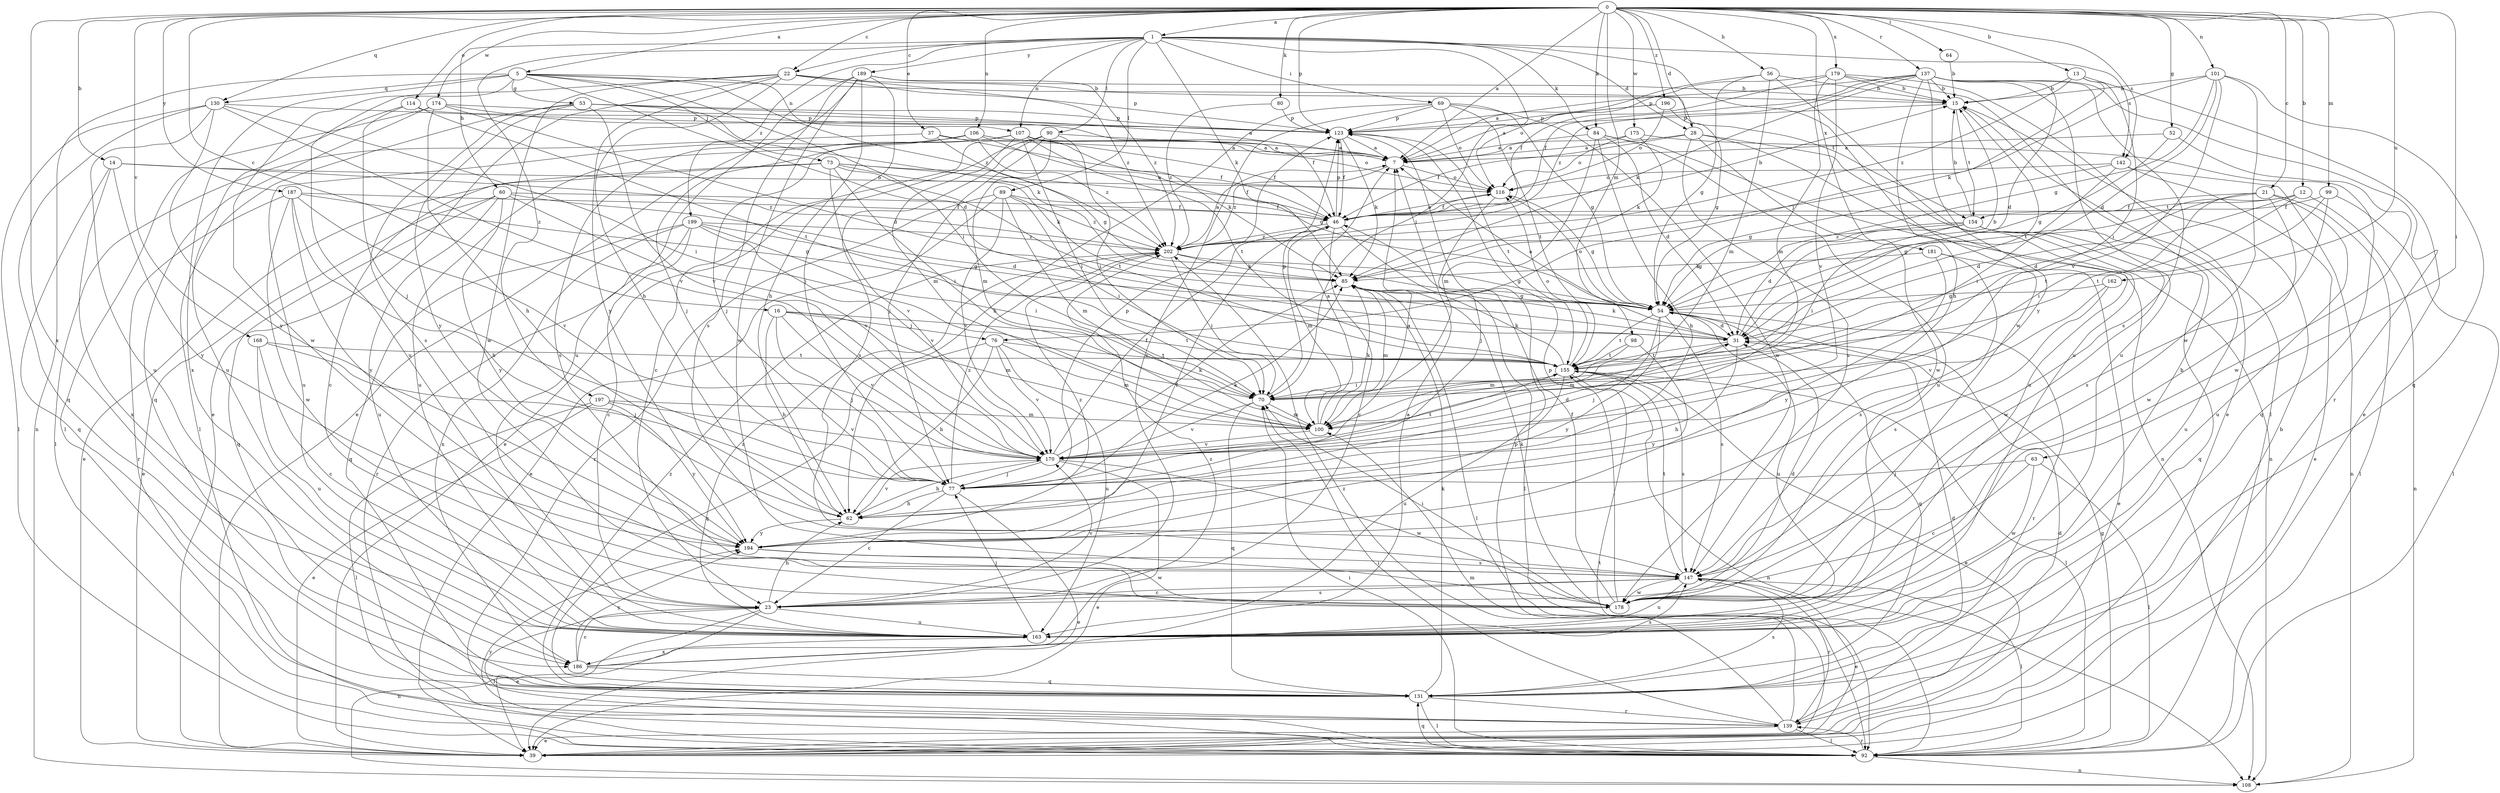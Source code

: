 strict digraph  {
0;
1;
5;
7;
12;
13;
14;
15;
16;
21;
22;
23;
28;
31;
37;
39;
46;
52;
53;
54;
56;
60;
62;
63;
64;
69;
70;
73;
76;
77;
80;
84;
85;
89;
90;
92;
98;
99;
100;
101;
106;
107;
108;
114;
116;
123;
130;
131;
137;
139;
142;
147;
154;
155;
162;
163;
168;
170;
174;
175;
178;
179;
181;
186;
187;
189;
194;
196;
197;
199;
202;
0 -> 1  [label=a];
0 -> 5  [label=a];
0 -> 7  [label=a];
0 -> 12  [label=b];
0 -> 13  [label=b];
0 -> 14  [label=b];
0 -> 16  [label=c];
0 -> 21  [label=c];
0 -> 22  [label=c];
0 -> 28  [label=d];
0 -> 37  [label=e];
0 -> 52  [label=g];
0 -> 56  [label=h];
0 -> 63  [label=i];
0 -> 64  [label=i];
0 -> 80  [label=k];
0 -> 84  [label=k];
0 -> 98  [label=m];
0 -> 99  [label=m];
0 -> 101  [label=n];
0 -> 106  [label=n];
0 -> 114  [label=o];
0 -> 123  [label=p];
0 -> 130  [label=q];
0 -> 137  [label=r];
0 -> 142  [label=s];
0 -> 162  [label=u];
0 -> 168  [label=v];
0 -> 174  [label=w];
0 -> 175  [label=w];
0 -> 179  [label=x];
0 -> 181  [label=x];
0 -> 186  [label=x];
0 -> 187  [label=y];
0 -> 196  [label=z];
1 -> 22  [label=c];
1 -> 28  [label=d];
1 -> 60  [label=h];
1 -> 69  [label=i];
1 -> 70  [label=i];
1 -> 84  [label=k];
1 -> 85  [label=k];
1 -> 89  [label=l];
1 -> 90  [label=l];
1 -> 107  [label=n];
1 -> 142  [label=s];
1 -> 178  [label=w];
1 -> 189  [label=y];
1 -> 197  [label=z];
1 -> 199  [label=z];
5 -> 31  [label=d];
5 -> 53  [label=g];
5 -> 70  [label=i];
5 -> 73  [label=j];
5 -> 107  [label=n];
5 -> 108  [label=n];
5 -> 130  [label=q];
5 -> 154  [label=t];
5 -> 178  [label=w];
5 -> 186  [label=x];
5 -> 202  [label=z];
7 -> 116  [label=o];
7 -> 202  [label=z];
12 -> 31  [label=d];
12 -> 54  [label=g];
12 -> 70  [label=i];
12 -> 108  [label=n];
12 -> 154  [label=t];
13 -> 15  [label=b];
13 -> 39  [label=e];
13 -> 70  [label=i];
13 -> 76  [label=j];
13 -> 202  [label=z];
14 -> 116  [label=o];
14 -> 131  [label=q];
14 -> 186  [label=x];
14 -> 194  [label=y];
14 -> 202  [label=z];
15 -> 123  [label=p];
15 -> 154  [label=t];
15 -> 155  [label=t];
16 -> 62  [label=h];
16 -> 76  [label=j];
16 -> 77  [label=j];
16 -> 100  [label=m];
16 -> 155  [label=t];
16 -> 170  [label=v];
21 -> 31  [label=d];
21 -> 46  [label=f];
21 -> 92  [label=l];
21 -> 155  [label=t];
21 -> 163  [label=u];
21 -> 178  [label=w];
22 -> 15  [label=b];
22 -> 39  [label=e];
22 -> 62  [label=h];
22 -> 123  [label=p];
22 -> 163  [label=u];
22 -> 178  [label=w];
22 -> 194  [label=y];
22 -> 202  [label=z];
23 -> 39  [label=e];
23 -> 62  [label=h];
23 -> 92  [label=l];
23 -> 108  [label=n];
23 -> 147  [label=s];
23 -> 163  [label=u];
23 -> 170  [label=v];
28 -> 7  [label=a];
28 -> 46  [label=f];
28 -> 108  [label=n];
28 -> 147  [label=s];
28 -> 163  [label=u];
28 -> 178  [label=w];
31 -> 7  [label=a];
31 -> 15  [label=b];
31 -> 62  [label=h];
31 -> 85  [label=k];
31 -> 100  [label=m];
31 -> 155  [label=t];
37 -> 7  [label=a];
37 -> 46  [label=f];
37 -> 54  [label=g];
37 -> 92  [label=l];
39 -> 15  [label=b];
39 -> 123  [label=p];
46 -> 15  [label=b];
46 -> 23  [label=c];
46 -> 92  [label=l];
46 -> 100  [label=m];
46 -> 116  [label=o];
46 -> 123  [label=p];
46 -> 202  [label=z];
52 -> 7  [label=a];
52 -> 54  [label=g];
52 -> 178  [label=w];
53 -> 7  [label=a];
53 -> 85  [label=k];
53 -> 92  [label=l];
53 -> 123  [label=p];
53 -> 147  [label=s];
53 -> 170  [label=v];
53 -> 194  [label=y];
54 -> 31  [label=d];
54 -> 77  [label=j];
54 -> 116  [label=o];
54 -> 131  [label=q];
54 -> 139  [label=r];
54 -> 147  [label=s];
54 -> 155  [label=t];
54 -> 163  [label=u];
54 -> 194  [label=y];
56 -> 7  [label=a];
56 -> 15  [label=b];
56 -> 54  [label=g];
56 -> 100  [label=m];
56 -> 163  [label=u];
60 -> 31  [label=d];
60 -> 39  [label=e];
60 -> 46  [label=f];
60 -> 131  [label=q];
60 -> 163  [label=u];
60 -> 170  [label=v];
60 -> 194  [label=y];
62 -> 170  [label=v];
62 -> 194  [label=y];
63 -> 23  [label=c];
63 -> 77  [label=j];
63 -> 92  [label=l];
63 -> 178  [label=w];
64 -> 15  [label=b];
69 -> 23  [label=c];
69 -> 54  [label=g];
69 -> 62  [label=h];
69 -> 116  [label=o];
69 -> 123  [label=p];
69 -> 155  [label=t];
69 -> 178  [label=w];
70 -> 100  [label=m];
70 -> 123  [label=p];
70 -> 131  [label=q];
70 -> 170  [label=v];
73 -> 23  [label=c];
73 -> 39  [label=e];
73 -> 46  [label=f];
73 -> 70  [label=i];
73 -> 85  [label=k];
73 -> 116  [label=o];
73 -> 155  [label=t];
73 -> 170  [label=v];
76 -> 62  [label=h];
76 -> 100  [label=m];
76 -> 131  [label=q];
76 -> 155  [label=t];
76 -> 163  [label=u];
76 -> 170  [label=v];
77 -> 7  [label=a];
77 -> 23  [label=c];
77 -> 39  [label=e];
77 -> 62  [label=h];
77 -> 85  [label=k];
77 -> 123  [label=p];
77 -> 202  [label=z];
80 -> 123  [label=p];
80 -> 202  [label=z];
84 -> 7  [label=a];
84 -> 31  [label=d];
84 -> 62  [label=h];
84 -> 100  [label=m];
84 -> 108  [label=n];
84 -> 163  [label=u];
85 -> 54  [label=g];
85 -> 92  [label=l];
85 -> 100  [label=m];
89 -> 39  [label=e];
89 -> 46  [label=f];
89 -> 70  [label=i];
89 -> 100  [label=m];
89 -> 139  [label=r];
89 -> 170  [label=v];
89 -> 202  [label=z];
90 -> 7  [label=a];
90 -> 23  [label=c];
90 -> 39  [label=e];
90 -> 70  [label=i];
90 -> 77  [label=j];
90 -> 100  [label=m];
90 -> 147  [label=s];
92 -> 54  [label=g];
92 -> 70  [label=i];
92 -> 108  [label=n];
92 -> 131  [label=q];
92 -> 139  [label=r];
92 -> 155  [label=t];
92 -> 194  [label=y];
98 -> 100  [label=m];
98 -> 155  [label=t];
98 -> 194  [label=y];
99 -> 46  [label=f];
99 -> 92  [label=l];
99 -> 147  [label=s];
99 -> 155  [label=t];
100 -> 7  [label=a];
100 -> 85  [label=k];
100 -> 170  [label=v];
101 -> 15  [label=b];
101 -> 31  [label=d];
101 -> 54  [label=g];
101 -> 85  [label=k];
101 -> 131  [label=q];
101 -> 170  [label=v];
101 -> 178  [label=w];
106 -> 7  [label=a];
106 -> 54  [label=g];
106 -> 77  [label=j];
106 -> 116  [label=o];
106 -> 147  [label=s];
106 -> 163  [label=u];
106 -> 202  [label=z];
107 -> 7  [label=a];
107 -> 46  [label=f];
107 -> 70  [label=i];
107 -> 77  [label=j];
107 -> 85  [label=k];
107 -> 100  [label=m];
107 -> 155  [label=t];
107 -> 163  [label=u];
114 -> 77  [label=j];
114 -> 123  [label=p];
114 -> 155  [label=t];
114 -> 163  [label=u];
116 -> 46  [label=f];
116 -> 54  [label=g];
116 -> 77  [label=j];
123 -> 7  [label=a];
123 -> 46  [label=f];
123 -> 85  [label=k];
123 -> 155  [label=t];
130 -> 70  [label=i];
130 -> 92  [label=l];
130 -> 123  [label=p];
130 -> 131  [label=q];
130 -> 163  [label=u];
130 -> 170  [label=v];
130 -> 194  [label=y];
131 -> 31  [label=d];
131 -> 85  [label=k];
131 -> 92  [label=l];
131 -> 139  [label=r];
131 -> 147  [label=s];
131 -> 202  [label=z];
137 -> 15  [label=b];
137 -> 31  [label=d];
137 -> 46  [label=f];
137 -> 62  [label=h];
137 -> 85  [label=k];
137 -> 123  [label=p];
137 -> 139  [label=r];
137 -> 147  [label=s];
137 -> 163  [label=u];
137 -> 194  [label=y];
137 -> 202  [label=z];
139 -> 31  [label=d];
139 -> 39  [label=e];
139 -> 70  [label=i];
139 -> 92  [label=l];
139 -> 100  [label=m];
139 -> 202  [label=z];
142 -> 39  [label=e];
142 -> 54  [label=g];
142 -> 70  [label=i];
142 -> 108  [label=n];
142 -> 116  [label=o];
147 -> 23  [label=c];
147 -> 39  [label=e];
147 -> 92  [label=l];
147 -> 139  [label=r];
147 -> 155  [label=t];
147 -> 163  [label=u];
147 -> 178  [label=w];
154 -> 15  [label=b];
154 -> 31  [label=d];
154 -> 54  [label=g];
154 -> 70  [label=i];
154 -> 131  [label=q];
154 -> 163  [label=u];
154 -> 178  [label=w];
154 -> 202  [label=z];
155 -> 39  [label=e];
155 -> 70  [label=i];
155 -> 85  [label=k];
155 -> 92  [label=l];
155 -> 108  [label=n];
155 -> 116  [label=o];
155 -> 147  [label=s];
155 -> 163  [label=u];
162 -> 54  [label=g];
162 -> 147  [label=s];
162 -> 170  [label=v];
163 -> 15  [label=b];
163 -> 77  [label=j];
163 -> 186  [label=x];
163 -> 202  [label=z];
168 -> 23  [label=c];
168 -> 77  [label=j];
168 -> 155  [label=t];
168 -> 163  [label=u];
170 -> 31  [label=d];
170 -> 39  [label=e];
170 -> 46  [label=f];
170 -> 62  [label=h];
170 -> 77  [label=j];
170 -> 85  [label=k];
170 -> 155  [label=t];
170 -> 178  [label=w];
174 -> 31  [label=d];
174 -> 46  [label=f];
174 -> 62  [label=h];
174 -> 92  [label=l];
174 -> 123  [label=p];
174 -> 131  [label=q];
175 -> 7  [label=a];
175 -> 85  [label=k];
175 -> 116  [label=o];
175 -> 131  [label=q];
178 -> 31  [label=d];
178 -> 46  [label=f];
178 -> 70  [label=i];
178 -> 85  [label=k];
178 -> 123  [label=p];
179 -> 15  [label=b];
179 -> 39  [label=e];
179 -> 46  [label=f];
179 -> 92  [label=l];
179 -> 100  [label=m];
179 -> 116  [label=o];
179 -> 170  [label=v];
181 -> 39  [label=e];
181 -> 85  [label=k];
181 -> 147  [label=s];
181 -> 194  [label=y];
186 -> 7  [label=a];
186 -> 23  [label=c];
186 -> 131  [label=q];
186 -> 147  [label=s];
186 -> 194  [label=y];
186 -> 202  [label=z];
187 -> 46  [label=f];
187 -> 54  [label=g];
187 -> 62  [label=h];
187 -> 139  [label=r];
187 -> 170  [label=v];
187 -> 178  [label=w];
187 -> 194  [label=y];
189 -> 15  [label=b];
189 -> 39  [label=e];
189 -> 62  [label=h];
189 -> 77  [label=j];
189 -> 147  [label=s];
189 -> 163  [label=u];
189 -> 178  [label=w];
189 -> 202  [label=z];
194 -> 46  [label=f];
194 -> 147  [label=s];
194 -> 178  [label=w];
194 -> 202  [label=z];
196 -> 7  [label=a];
196 -> 54  [label=g];
196 -> 116  [label=o];
196 -> 123  [label=p];
197 -> 39  [label=e];
197 -> 92  [label=l];
197 -> 100  [label=m];
197 -> 170  [label=v];
197 -> 194  [label=y];
199 -> 23  [label=c];
199 -> 54  [label=g];
199 -> 70  [label=i];
199 -> 131  [label=q];
199 -> 139  [label=r];
199 -> 170  [label=v];
199 -> 186  [label=x];
199 -> 202  [label=z];
202 -> 7  [label=a];
202 -> 54  [label=g];
202 -> 70  [label=i];
202 -> 85  [label=k];
}
